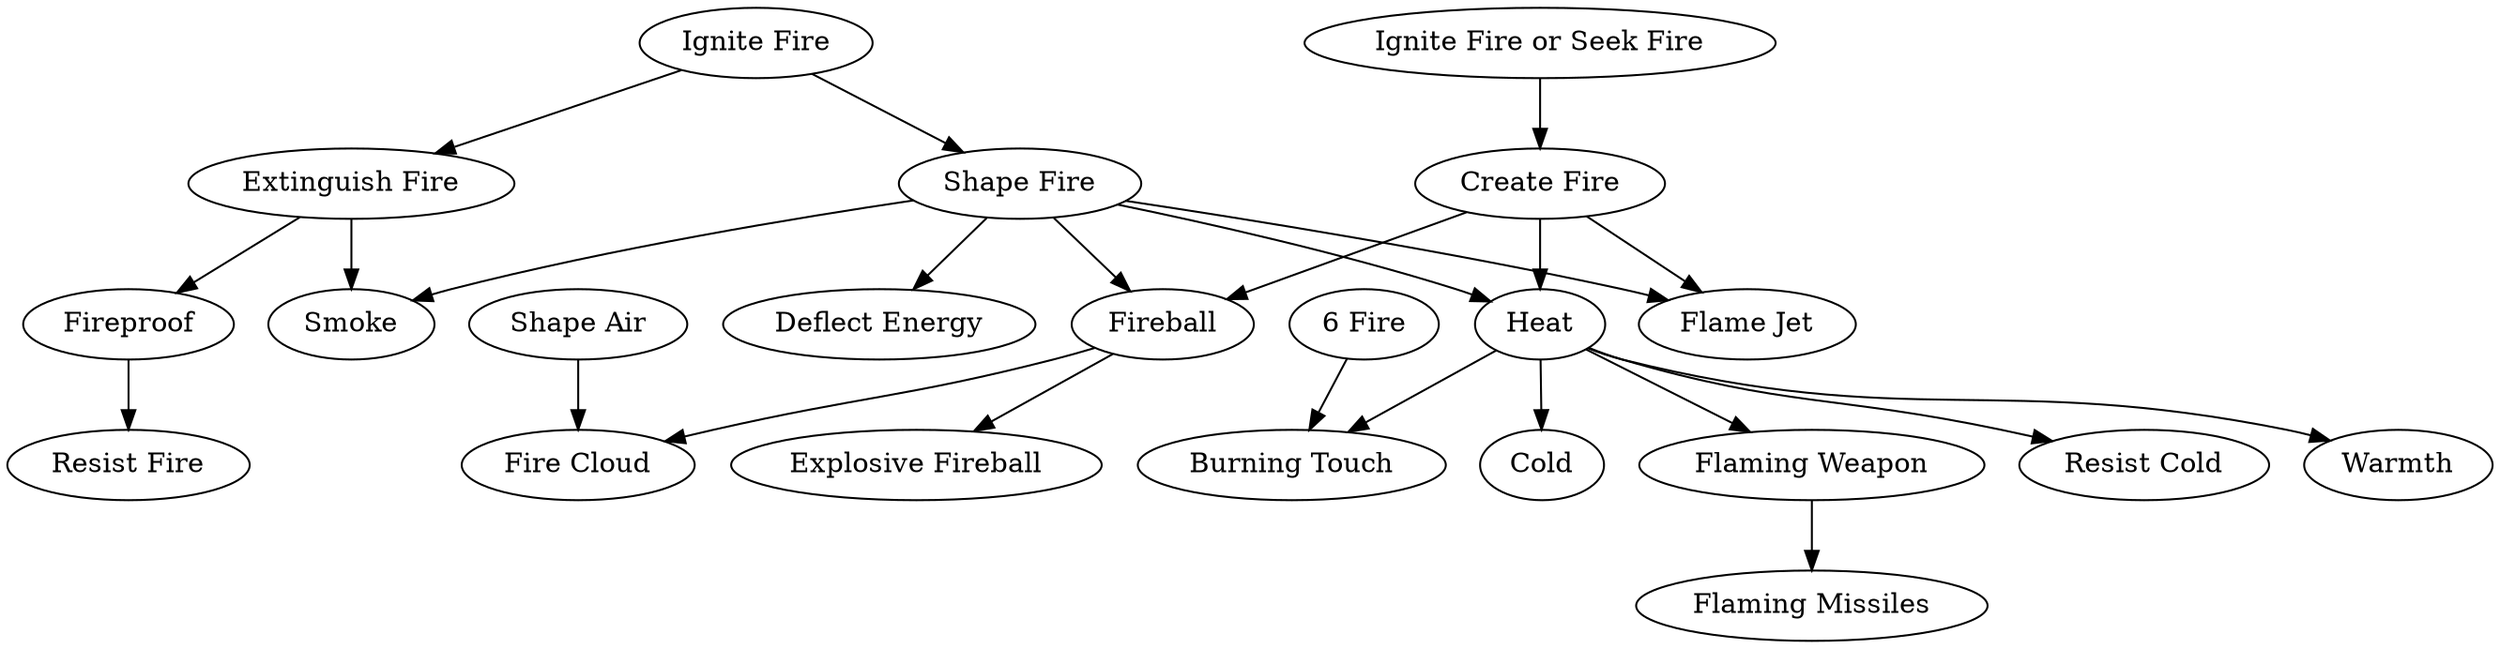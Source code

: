 digraph {
    "6 Fire" -> { "Burning Touch" }
    "Heat" -> { "Burning Touch", "Cold", "Flaming Weapon", "Resist Cold", "Warmth" }
    "Ignite Fire or Seek Fire" -> { "Create Fire" }
    "Shape Fire" -> { "Deflect Energy", "Fireball", "Flame Jet", "Heat", "Smoke" }
    "Fireball" -> { "Explosive Fireball", "Fire Cloud" }
    "Ignite Fire" -> { "Extinguish Fire", "Shape Fire" }
    "Shape Air" -> { "Fire Cloud" }
    "Create Fire" -> { "Fireball", "Flame Jet", "Heat" }
    "Extinguish Fire" -> { "Fireproof", "Smoke" }
    "Flaming Weapon" -> { "Flaming Missiles" }
    "Fireproof" -> { "Resist Fire" }
}